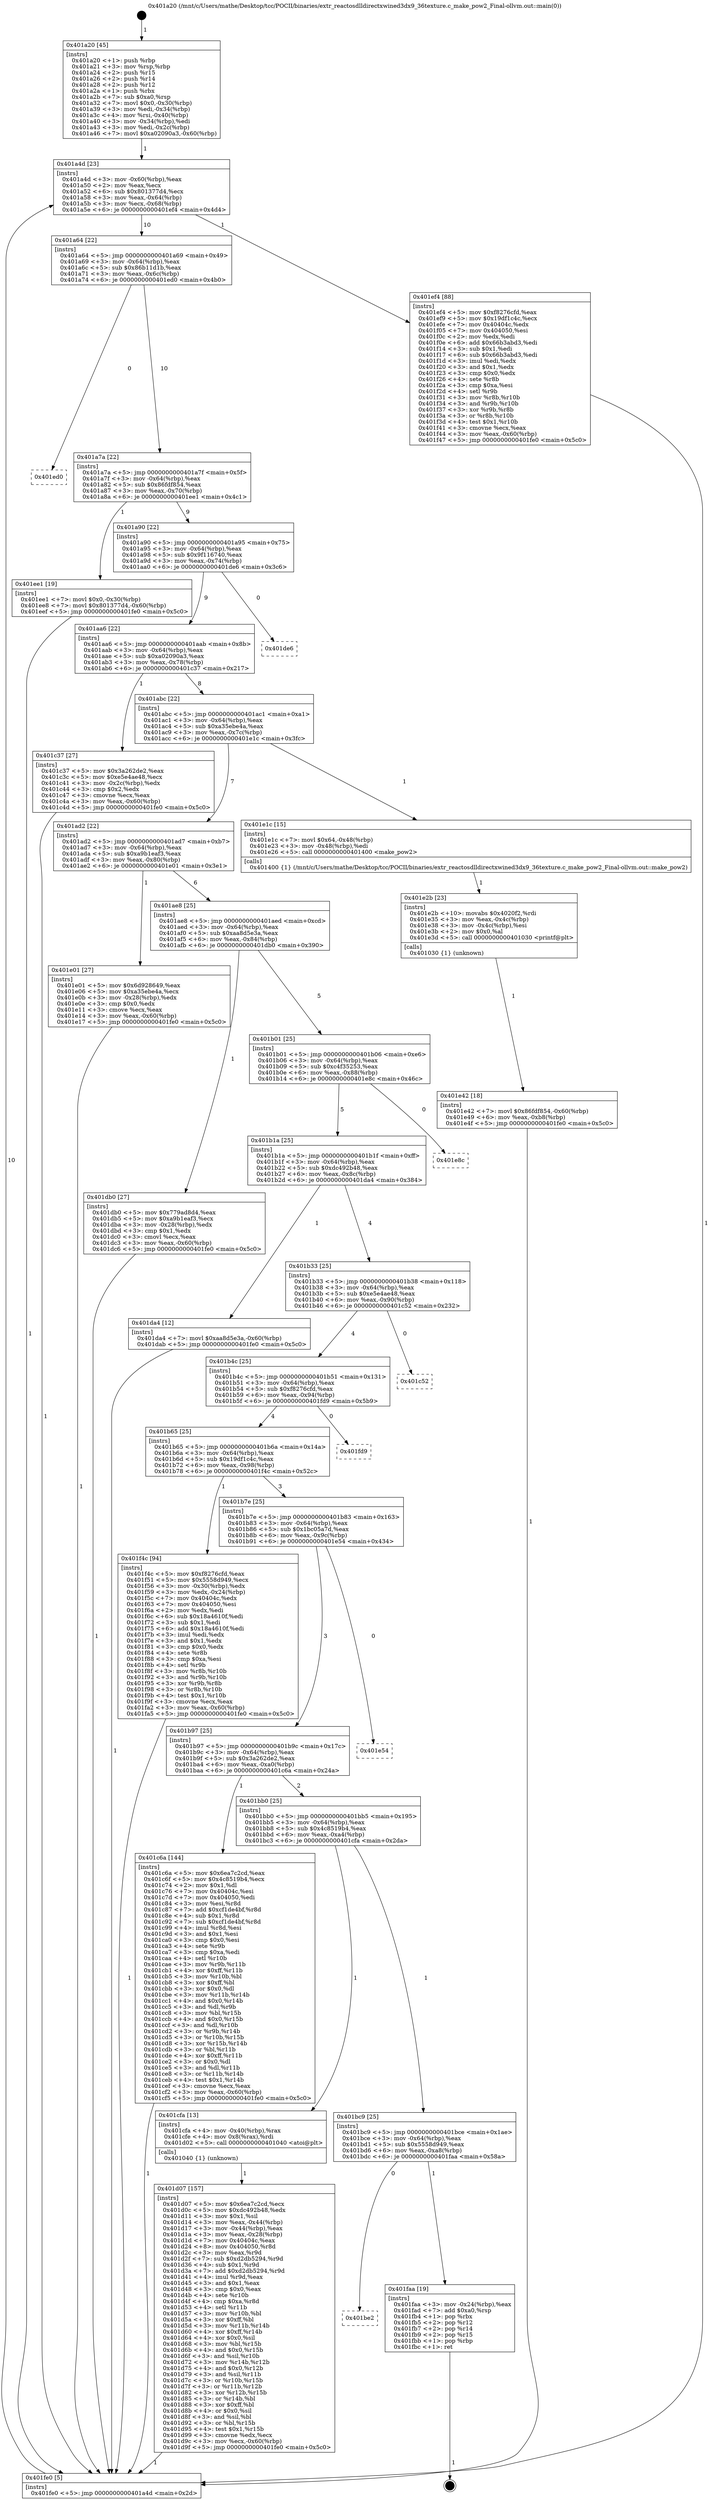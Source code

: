 digraph "0x401a20" {
  label = "0x401a20 (/mnt/c/Users/mathe/Desktop/tcc/POCII/binaries/extr_reactosdlldirectxwined3dx9_36texture.c_make_pow2_Final-ollvm.out::main(0))"
  labelloc = "t"
  node[shape=record]

  Entry [label="",width=0.3,height=0.3,shape=circle,fillcolor=black,style=filled]
  "0x401a4d" [label="{
     0x401a4d [23]\l
     | [instrs]\l
     &nbsp;&nbsp;0x401a4d \<+3\>: mov -0x60(%rbp),%eax\l
     &nbsp;&nbsp;0x401a50 \<+2\>: mov %eax,%ecx\l
     &nbsp;&nbsp;0x401a52 \<+6\>: sub $0x801377d4,%ecx\l
     &nbsp;&nbsp;0x401a58 \<+3\>: mov %eax,-0x64(%rbp)\l
     &nbsp;&nbsp;0x401a5b \<+3\>: mov %ecx,-0x68(%rbp)\l
     &nbsp;&nbsp;0x401a5e \<+6\>: je 0000000000401ef4 \<main+0x4d4\>\l
  }"]
  "0x401ef4" [label="{
     0x401ef4 [88]\l
     | [instrs]\l
     &nbsp;&nbsp;0x401ef4 \<+5\>: mov $0xf8276cfd,%eax\l
     &nbsp;&nbsp;0x401ef9 \<+5\>: mov $0x19df1c4c,%ecx\l
     &nbsp;&nbsp;0x401efe \<+7\>: mov 0x40404c,%edx\l
     &nbsp;&nbsp;0x401f05 \<+7\>: mov 0x404050,%esi\l
     &nbsp;&nbsp;0x401f0c \<+2\>: mov %edx,%edi\l
     &nbsp;&nbsp;0x401f0e \<+6\>: add $0x66b3abd3,%edi\l
     &nbsp;&nbsp;0x401f14 \<+3\>: sub $0x1,%edi\l
     &nbsp;&nbsp;0x401f17 \<+6\>: sub $0x66b3abd3,%edi\l
     &nbsp;&nbsp;0x401f1d \<+3\>: imul %edi,%edx\l
     &nbsp;&nbsp;0x401f20 \<+3\>: and $0x1,%edx\l
     &nbsp;&nbsp;0x401f23 \<+3\>: cmp $0x0,%edx\l
     &nbsp;&nbsp;0x401f26 \<+4\>: sete %r8b\l
     &nbsp;&nbsp;0x401f2a \<+3\>: cmp $0xa,%esi\l
     &nbsp;&nbsp;0x401f2d \<+4\>: setl %r9b\l
     &nbsp;&nbsp;0x401f31 \<+3\>: mov %r8b,%r10b\l
     &nbsp;&nbsp;0x401f34 \<+3\>: and %r9b,%r10b\l
     &nbsp;&nbsp;0x401f37 \<+3\>: xor %r9b,%r8b\l
     &nbsp;&nbsp;0x401f3a \<+3\>: or %r8b,%r10b\l
     &nbsp;&nbsp;0x401f3d \<+4\>: test $0x1,%r10b\l
     &nbsp;&nbsp;0x401f41 \<+3\>: cmovne %ecx,%eax\l
     &nbsp;&nbsp;0x401f44 \<+3\>: mov %eax,-0x60(%rbp)\l
     &nbsp;&nbsp;0x401f47 \<+5\>: jmp 0000000000401fe0 \<main+0x5c0\>\l
  }"]
  "0x401a64" [label="{
     0x401a64 [22]\l
     | [instrs]\l
     &nbsp;&nbsp;0x401a64 \<+5\>: jmp 0000000000401a69 \<main+0x49\>\l
     &nbsp;&nbsp;0x401a69 \<+3\>: mov -0x64(%rbp),%eax\l
     &nbsp;&nbsp;0x401a6c \<+5\>: sub $0x86b11d1b,%eax\l
     &nbsp;&nbsp;0x401a71 \<+3\>: mov %eax,-0x6c(%rbp)\l
     &nbsp;&nbsp;0x401a74 \<+6\>: je 0000000000401ed0 \<main+0x4b0\>\l
  }"]
  Exit [label="",width=0.3,height=0.3,shape=circle,fillcolor=black,style=filled,peripheries=2]
  "0x401ed0" [label="{
     0x401ed0\l
  }", style=dashed]
  "0x401a7a" [label="{
     0x401a7a [22]\l
     | [instrs]\l
     &nbsp;&nbsp;0x401a7a \<+5\>: jmp 0000000000401a7f \<main+0x5f\>\l
     &nbsp;&nbsp;0x401a7f \<+3\>: mov -0x64(%rbp),%eax\l
     &nbsp;&nbsp;0x401a82 \<+5\>: sub $0x86fdf854,%eax\l
     &nbsp;&nbsp;0x401a87 \<+3\>: mov %eax,-0x70(%rbp)\l
     &nbsp;&nbsp;0x401a8a \<+6\>: je 0000000000401ee1 \<main+0x4c1\>\l
  }"]
  "0x401be2" [label="{
     0x401be2\l
  }", style=dashed]
  "0x401ee1" [label="{
     0x401ee1 [19]\l
     | [instrs]\l
     &nbsp;&nbsp;0x401ee1 \<+7\>: movl $0x0,-0x30(%rbp)\l
     &nbsp;&nbsp;0x401ee8 \<+7\>: movl $0x801377d4,-0x60(%rbp)\l
     &nbsp;&nbsp;0x401eef \<+5\>: jmp 0000000000401fe0 \<main+0x5c0\>\l
  }"]
  "0x401a90" [label="{
     0x401a90 [22]\l
     | [instrs]\l
     &nbsp;&nbsp;0x401a90 \<+5\>: jmp 0000000000401a95 \<main+0x75\>\l
     &nbsp;&nbsp;0x401a95 \<+3\>: mov -0x64(%rbp),%eax\l
     &nbsp;&nbsp;0x401a98 \<+5\>: sub $0x9f116740,%eax\l
     &nbsp;&nbsp;0x401a9d \<+3\>: mov %eax,-0x74(%rbp)\l
     &nbsp;&nbsp;0x401aa0 \<+6\>: je 0000000000401de6 \<main+0x3c6\>\l
  }"]
  "0x401faa" [label="{
     0x401faa [19]\l
     | [instrs]\l
     &nbsp;&nbsp;0x401faa \<+3\>: mov -0x24(%rbp),%eax\l
     &nbsp;&nbsp;0x401fad \<+7\>: add $0xa0,%rsp\l
     &nbsp;&nbsp;0x401fb4 \<+1\>: pop %rbx\l
     &nbsp;&nbsp;0x401fb5 \<+2\>: pop %r12\l
     &nbsp;&nbsp;0x401fb7 \<+2\>: pop %r14\l
     &nbsp;&nbsp;0x401fb9 \<+2\>: pop %r15\l
     &nbsp;&nbsp;0x401fbb \<+1\>: pop %rbp\l
     &nbsp;&nbsp;0x401fbc \<+1\>: ret\l
  }"]
  "0x401de6" [label="{
     0x401de6\l
  }", style=dashed]
  "0x401aa6" [label="{
     0x401aa6 [22]\l
     | [instrs]\l
     &nbsp;&nbsp;0x401aa6 \<+5\>: jmp 0000000000401aab \<main+0x8b\>\l
     &nbsp;&nbsp;0x401aab \<+3\>: mov -0x64(%rbp),%eax\l
     &nbsp;&nbsp;0x401aae \<+5\>: sub $0xa02090a3,%eax\l
     &nbsp;&nbsp;0x401ab3 \<+3\>: mov %eax,-0x78(%rbp)\l
     &nbsp;&nbsp;0x401ab6 \<+6\>: je 0000000000401c37 \<main+0x217\>\l
  }"]
  "0x401e42" [label="{
     0x401e42 [18]\l
     | [instrs]\l
     &nbsp;&nbsp;0x401e42 \<+7\>: movl $0x86fdf854,-0x60(%rbp)\l
     &nbsp;&nbsp;0x401e49 \<+6\>: mov %eax,-0xb8(%rbp)\l
     &nbsp;&nbsp;0x401e4f \<+5\>: jmp 0000000000401fe0 \<main+0x5c0\>\l
  }"]
  "0x401c37" [label="{
     0x401c37 [27]\l
     | [instrs]\l
     &nbsp;&nbsp;0x401c37 \<+5\>: mov $0x3a262de2,%eax\l
     &nbsp;&nbsp;0x401c3c \<+5\>: mov $0xe5e4ae48,%ecx\l
     &nbsp;&nbsp;0x401c41 \<+3\>: mov -0x2c(%rbp),%edx\l
     &nbsp;&nbsp;0x401c44 \<+3\>: cmp $0x2,%edx\l
     &nbsp;&nbsp;0x401c47 \<+3\>: cmovne %ecx,%eax\l
     &nbsp;&nbsp;0x401c4a \<+3\>: mov %eax,-0x60(%rbp)\l
     &nbsp;&nbsp;0x401c4d \<+5\>: jmp 0000000000401fe0 \<main+0x5c0\>\l
  }"]
  "0x401abc" [label="{
     0x401abc [22]\l
     | [instrs]\l
     &nbsp;&nbsp;0x401abc \<+5\>: jmp 0000000000401ac1 \<main+0xa1\>\l
     &nbsp;&nbsp;0x401ac1 \<+3\>: mov -0x64(%rbp),%eax\l
     &nbsp;&nbsp;0x401ac4 \<+5\>: sub $0xa35ebe4a,%eax\l
     &nbsp;&nbsp;0x401ac9 \<+3\>: mov %eax,-0x7c(%rbp)\l
     &nbsp;&nbsp;0x401acc \<+6\>: je 0000000000401e1c \<main+0x3fc\>\l
  }"]
  "0x401fe0" [label="{
     0x401fe0 [5]\l
     | [instrs]\l
     &nbsp;&nbsp;0x401fe0 \<+5\>: jmp 0000000000401a4d \<main+0x2d\>\l
  }"]
  "0x401a20" [label="{
     0x401a20 [45]\l
     | [instrs]\l
     &nbsp;&nbsp;0x401a20 \<+1\>: push %rbp\l
     &nbsp;&nbsp;0x401a21 \<+3\>: mov %rsp,%rbp\l
     &nbsp;&nbsp;0x401a24 \<+2\>: push %r15\l
     &nbsp;&nbsp;0x401a26 \<+2\>: push %r14\l
     &nbsp;&nbsp;0x401a28 \<+2\>: push %r12\l
     &nbsp;&nbsp;0x401a2a \<+1\>: push %rbx\l
     &nbsp;&nbsp;0x401a2b \<+7\>: sub $0xa0,%rsp\l
     &nbsp;&nbsp;0x401a32 \<+7\>: movl $0x0,-0x30(%rbp)\l
     &nbsp;&nbsp;0x401a39 \<+3\>: mov %edi,-0x34(%rbp)\l
     &nbsp;&nbsp;0x401a3c \<+4\>: mov %rsi,-0x40(%rbp)\l
     &nbsp;&nbsp;0x401a40 \<+3\>: mov -0x34(%rbp),%edi\l
     &nbsp;&nbsp;0x401a43 \<+3\>: mov %edi,-0x2c(%rbp)\l
     &nbsp;&nbsp;0x401a46 \<+7\>: movl $0xa02090a3,-0x60(%rbp)\l
  }"]
  "0x401e2b" [label="{
     0x401e2b [23]\l
     | [instrs]\l
     &nbsp;&nbsp;0x401e2b \<+10\>: movabs $0x4020f2,%rdi\l
     &nbsp;&nbsp;0x401e35 \<+3\>: mov %eax,-0x4c(%rbp)\l
     &nbsp;&nbsp;0x401e38 \<+3\>: mov -0x4c(%rbp),%esi\l
     &nbsp;&nbsp;0x401e3b \<+2\>: mov $0x0,%al\l
     &nbsp;&nbsp;0x401e3d \<+5\>: call 0000000000401030 \<printf@plt\>\l
     | [calls]\l
     &nbsp;&nbsp;0x401030 \{1\} (unknown)\l
  }"]
  "0x401e1c" [label="{
     0x401e1c [15]\l
     | [instrs]\l
     &nbsp;&nbsp;0x401e1c \<+7\>: movl $0x64,-0x48(%rbp)\l
     &nbsp;&nbsp;0x401e23 \<+3\>: mov -0x48(%rbp),%edi\l
     &nbsp;&nbsp;0x401e26 \<+5\>: call 0000000000401400 \<make_pow2\>\l
     | [calls]\l
     &nbsp;&nbsp;0x401400 \{1\} (/mnt/c/Users/mathe/Desktop/tcc/POCII/binaries/extr_reactosdlldirectxwined3dx9_36texture.c_make_pow2_Final-ollvm.out::make_pow2)\l
  }"]
  "0x401ad2" [label="{
     0x401ad2 [22]\l
     | [instrs]\l
     &nbsp;&nbsp;0x401ad2 \<+5\>: jmp 0000000000401ad7 \<main+0xb7\>\l
     &nbsp;&nbsp;0x401ad7 \<+3\>: mov -0x64(%rbp),%eax\l
     &nbsp;&nbsp;0x401ada \<+5\>: sub $0xa9b1eaf3,%eax\l
     &nbsp;&nbsp;0x401adf \<+3\>: mov %eax,-0x80(%rbp)\l
     &nbsp;&nbsp;0x401ae2 \<+6\>: je 0000000000401e01 \<main+0x3e1\>\l
  }"]
  "0x401d07" [label="{
     0x401d07 [157]\l
     | [instrs]\l
     &nbsp;&nbsp;0x401d07 \<+5\>: mov $0x6ea7c2cd,%ecx\l
     &nbsp;&nbsp;0x401d0c \<+5\>: mov $0xdc492b48,%edx\l
     &nbsp;&nbsp;0x401d11 \<+3\>: mov $0x1,%sil\l
     &nbsp;&nbsp;0x401d14 \<+3\>: mov %eax,-0x44(%rbp)\l
     &nbsp;&nbsp;0x401d17 \<+3\>: mov -0x44(%rbp),%eax\l
     &nbsp;&nbsp;0x401d1a \<+3\>: mov %eax,-0x28(%rbp)\l
     &nbsp;&nbsp;0x401d1d \<+7\>: mov 0x40404c,%eax\l
     &nbsp;&nbsp;0x401d24 \<+8\>: mov 0x404050,%r8d\l
     &nbsp;&nbsp;0x401d2c \<+3\>: mov %eax,%r9d\l
     &nbsp;&nbsp;0x401d2f \<+7\>: sub $0xd2db5294,%r9d\l
     &nbsp;&nbsp;0x401d36 \<+4\>: sub $0x1,%r9d\l
     &nbsp;&nbsp;0x401d3a \<+7\>: add $0xd2db5294,%r9d\l
     &nbsp;&nbsp;0x401d41 \<+4\>: imul %r9d,%eax\l
     &nbsp;&nbsp;0x401d45 \<+3\>: and $0x1,%eax\l
     &nbsp;&nbsp;0x401d48 \<+3\>: cmp $0x0,%eax\l
     &nbsp;&nbsp;0x401d4b \<+4\>: sete %r10b\l
     &nbsp;&nbsp;0x401d4f \<+4\>: cmp $0xa,%r8d\l
     &nbsp;&nbsp;0x401d53 \<+4\>: setl %r11b\l
     &nbsp;&nbsp;0x401d57 \<+3\>: mov %r10b,%bl\l
     &nbsp;&nbsp;0x401d5a \<+3\>: xor $0xff,%bl\l
     &nbsp;&nbsp;0x401d5d \<+3\>: mov %r11b,%r14b\l
     &nbsp;&nbsp;0x401d60 \<+4\>: xor $0xff,%r14b\l
     &nbsp;&nbsp;0x401d64 \<+4\>: xor $0x0,%sil\l
     &nbsp;&nbsp;0x401d68 \<+3\>: mov %bl,%r15b\l
     &nbsp;&nbsp;0x401d6b \<+4\>: and $0x0,%r15b\l
     &nbsp;&nbsp;0x401d6f \<+3\>: and %sil,%r10b\l
     &nbsp;&nbsp;0x401d72 \<+3\>: mov %r14b,%r12b\l
     &nbsp;&nbsp;0x401d75 \<+4\>: and $0x0,%r12b\l
     &nbsp;&nbsp;0x401d79 \<+3\>: and %sil,%r11b\l
     &nbsp;&nbsp;0x401d7c \<+3\>: or %r10b,%r15b\l
     &nbsp;&nbsp;0x401d7f \<+3\>: or %r11b,%r12b\l
     &nbsp;&nbsp;0x401d82 \<+3\>: xor %r12b,%r15b\l
     &nbsp;&nbsp;0x401d85 \<+3\>: or %r14b,%bl\l
     &nbsp;&nbsp;0x401d88 \<+3\>: xor $0xff,%bl\l
     &nbsp;&nbsp;0x401d8b \<+4\>: or $0x0,%sil\l
     &nbsp;&nbsp;0x401d8f \<+3\>: and %sil,%bl\l
     &nbsp;&nbsp;0x401d92 \<+3\>: or %bl,%r15b\l
     &nbsp;&nbsp;0x401d95 \<+4\>: test $0x1,%r15b\l
     &nbsp;&nbsp;0x401d99 \<+3\>: cmovne %edx,%ecx\l
     &nbsp;&nbsp;0x401d9c \<+3\>: mov %ecx,-0x60(%rbp)\l
     &nbsp;&nbsp;0x401d9f \<+5\>: jmp 0000000000401fe0 \<main+0x5c0\>\l
  }"]
  "0x401e01" [label="{
     0x401e01 [27]\l
     | [instrs]\l
     &nbsp;&nbsp;0x401e01 \<+5\>: mov $0x6d928649,%eax\l
     &nbsp;&nbsp;0x401e06 \<+5\>: mov $0xa35ebe4a,%ecx\l
     &nbsp;&nbsp;0x401e0b \<+3\>: mov -0x28(%rbp),%edx\l
     &nbsp;&nbsp;0x401e0e \<+3\>: cmp $0x0,%edx\l
     &nbsp;&nbsp;0x401e11 \<+3\>: cmove %ecx,%eax\l
     &nbsp;&nbsp;0x401e14 \<+3\>: mov %eax,-0x60(%rbp)\l
     &nbsp;&nbsp;0x401e17 \<+5\>: jmp 0000000000401fe0 \<main+0x5c0\>\l
  }"]
  "0x401ae8" [label="{
     0x401ae8 [25]\l
     | [instrs]\l
     &nbsp;&nbsp;0x401ae8 \<+5\>: jmp 0000000000401aed \<main+0xcd\>\l
     &nbsp;&nbsp;0x401aed \<+3\>: mov -0x64(%rbp),%eax\l
     &nbsp;&nbsp;0x401af0 \<+5\>: sub $0xaa8d5e3a,%eax\l
     &nbsp;&nbsp;0x401af5 \<+6\>: mov %eax,-0x84(%rbp)\l
     &nbsp;&nbsp;0x401afb \<+6\>: je 0000000000401db0 \<main+0x390\>\l
  }"]
  "0x401bc9" [label="{
     0x401bc9 [25]\l
     | [instrs]\l
     &nbsp;&nbsp;0x401bc9 \<+5\>: jmp 0000000000401bce \<main+0x1ae\>\l
     &nbsp;&nbsp;0x401bce \<+3\>: mov -0x64(%rbp),%eax\l
     &nbsp;&nbsp;0x401bd1 \<+5\>: sub $0x5558d949,%eax\l
     &nbsp;&nbsp;0x401bd6 \<+6\>: mov %eax,-0xa8(%rbp)\l
     &nbsp;&nbsp;0x401bdc \<+6\>: je 0000000000401faa \<main+0x58a\>\l
  }"]
  "0x401db0" [label="{
     0x401db0 [27]\l
     | [instrs]\l
     &nbsp;&nbsp;0x401db0 \<+5\>: mov $0x779ad8d4,%eax\l
     &nbsp;&nbsp;0x401db5 \<+5\>: mov $0xa9b1eaf3,%ecx\l
     &nbsp;&nbsp;0x401dba \<+3\>: mov -0x28(%rbp),%edx\l
     &nbsp;&nbsp;0x401dbd \<+3\>: cmp $0x1,%edx\l
     &nbsp;&nbsp;0x401dc0 \<+3\>: cmovl %ecx,%eax\l
     &nbsp;&nbsp;0x401dc3 \<+3\>: mov %eax,-0x60(%rbp)\l
     &nbsp;&nbsp;0x401dc6 \<+5\>: jmp 0000000000401fe0 \<main+0x5c0\>\l
  }"]
  "0x401b01" [label="{
     0x401b01 [25]\l
     | [instrs]\l
     &nbsp;&nbsp;0x401b01 \<+5\>: jmp 0000000000401b06 \<main+0xe6\>\l
     &nbsp;&nbsp;0x401b06 \<+3\>: mov -0x64(%rbp),%eax\l
     &nbsp;&nbsp;0x401b09 \<+5\>: sub $0xc4f35253,%eax\l
     &nbsp;&nbsp;0x401b0e \<+6\>: mov %eax,-0x88(%rbp)\l
     &nbsp;&nbsp;0x401b14 \<+6\>: je 0000000000401e8c \<main+0x46c\>\l
  }"]
  "0x401cfa" [label="{
     0x401cfa [13]\l
     | [instrs]\l
     &nbsp;&nbsp;0x401cfa \<+4\>: mov -0x40(%rbp),%rax\l
     &nbsp;&nbsp;0x401cfe \<+4\>: mov 0x8(%rax),%rdi\l
     &nbsp;&nbsp;0x401d02 \<+5\>: call 0000000000401040 \<atoi@plt\>\l
     | [calls]\l
     &nbsp;&nbsp;0x401040 \{1\} (unknown)\l
  }"]
  "0x401e8c" [label="{
     0x401e8c\l
  }", style=dashed]
  "0x401b1a" [label="{
     0x401b1a [25]\l
     | [instrs]\l
     &nbsp;&nbsp;0x401b1a \<+5\>: jmp 0000000000401b1f \<main+0xff\>\l
     &nbsp;&nbsp;0x401b1f \<+3\>: mov -0x64(%rbp),%eax\l
     &nbsp;&nbsp;0x401b22 \<+5\>: sub $0xdc492b48,%eax\l
     &nbsp;&nbsp;0x401b27 \<+6\>: mov %eax,-0x8c(%rbp)\l
     &nbsp;&nbsp;0x401b2d \<+6\>: je 0000000000401da4 \<main+0x384\>\l
  }"]
  "0x401bb0" [label="{
     0x401bb0 [25]\l
     | [instrs]\l
     &nbsp;&nbsp;0x401bb0 \<+5\>: jmp 0000000000401bb5 \<main+0x195\>\l
     &nbsp;&nbsp;0x401bb5 \<+3\>: mov -0x64(%rbp),%eax\l
     &nbsp;&nbsp;0x401bb8 \<+5\>: sub $0x4c8519b4,%eax\l
     &nbsp;&nbsp;0x401bbd \<+6\>: mov %eax,-0xa4(%rbp)\l
     &nbsp;&nbsp;0x401bc3 \<+6\>: je 0000000000401cfa \<main+0x2da\>\l
  }"]
  "0x401da4" [label="{
     0x401da4 [12]\l
     | [instrs]\l
     &nbsp;&nbsp;0x401da4 \<+7\>: movl $0xaa8d5e3a,-0x60(%rbp)\l
     &nbsp;&nbsp;0x401dab \<+5\>: jmp 0000000000401fe0 \<main+0x5c0\>\l
  }"]
  "0x401b33" [label="{
     0x401b33 [25]\l
     | [instrs]\l
     &nbsp;&nbsp;0x401b33 \<+5\>: jmp 0000000000401b38 \<main+0x118\>\l
     &nbsp;&nbsp;0x401b38 \<+3\>: mov -0x64(%rbp),%eax\l
     &nbsp;&nbsp;0x401b3b \<+5\>: sub $0xe5e4ae48,%eax\l
     &nbsp;&nbsp;0x401b40 \<+6\>: mov %eax,-0x90(%rbp)\l
     &nbsp;&nbsp;0x401b46 \<+6\>: je 0000000000401c52 \<main+0x232\>\l
  }"]
  "0x401c6a" [label="{
     0x401c6a [144]\l
     | [instrs]\l
     &nbsp;&nbsp;0x401c6a \<+5\>: mov $0x6ea7c2cd,%eax\l
     &nbsp;&nbsp;0x401c6f \<+5\>: mov $0x4c8519b4,%ecx\l
     &nbsp;&nbsp;0x401c74 \<+2\>: mov $0x1,%dl\l
     &nbsp;&nbsp;0x401c76 \<+7\>: mov 0x40404c,%esi\l
     &nbsp;&nbsp;0x401c7d \<+7\>: mov 0x404050,%edi\l
     &nbsp;&nbsp;0x401c84 \<+3\>: mov %esi,%r8d\l
     &nbsp;&nbsp;0x401c87 \<+7\>: add $0xcf1de4bf,%r8d\l
     &nbsp;&nbsp;0x401c8e \<+4\>: sub $0x1,%r8d\l
     &nbsp;&nbsp;0x401c92 \<+7\>: sub $0xcf1de4bf,%r8d\l
     &nbsp;&nbsp;0x401c99 \<+4\>: imul %r8d,%esi\l
     &nbsp;&nbsp;0x401c9d \<+3\>: and $0x1,%esi\l
     &nbsp;&nbsp;0x401ca0 \<+3\>: cmp $0x0,%esi\l
     &nbsp;&nbsp;0x401ca3 \<+4\>: sete %r9b\l
     &nbsp;&nbsp;0x401ca7 \<+3\>: cmp $0xa,%edi\l
     &nbsp;&nbsp;0x401caa \<+4\>: setl %r10b\l
     &nbsp;&nbsp;0x401cae \<+3\>: mov %r9b,%r11b\l
     &nbsp;&nbsp;0x401cb1 \<+4\>: xor $0xff,%r11b\l
     &nbsp;&nbsp;0x401cb5 \<+3\>: mov %r10b,%bl\l
     &nbsp;&nbsp;0x401cb8 \<+3\>: xor $0xff,%bl\l
     &nbsp;&nbsp;0x401cbb \<+3\>: xor $0x0,%dl\l
     &nbsp;&nbsp;0x401cbe \<+3\>: mov %r11b,%r14b\l
     &nbsp;&nbsp;0x401cc1 \<+4\>: and $0x0,%r14b\l
     &nbsp;&nbsp;0x401cc5 \<+3\>: and %dl,%r9b\l
     &nbsp;&nbsp;0x401cc8 \<+3\>: mov %bl,%r15b\l
     &nbsp;&nbsp;0x401ccb \<+4\>: and $0x0,%r15b\l
     &nbsp;&nbsp;0x401ccf \<+3\>: and %dl,%r10b\l
     &nbsp;&nbsp;0x401cd2 \<+3\>: or %r9b,%r14b\l
     &nbsp;&nbsp;0x401cd5 \<+3\>: or %r10b,%r15b\l
     &nbsp;&nbsp;0x401cd8 \<+3\>: xor %r15b,%r14b\l
     &nbsp;&nbsp;0x401cdb \<+3\>: or %bl,%r11b\l
     &nbsp;&nbsp;0x401cde \<+4\>: xor $0xff,%r11b\l
     &nbsp;&nbsp;0x401ce2 \<+3\>: or $0x0,%dl\l
     &nbsp;&nbsp;0x401ce5 \<+3\>: and %dl,%r11b\l
     &nbsp;&nbsp;0x401ce8 \<+3\>: or %r11b,%r14b\l
     &nbsp;&nbsp;0x401ceb \<+4\>: test $0x1,%r14b\l
     &nbsp;&nbsp;0x401cef \<+3\>: cmovne %ecx,%eax\l
     &nbsp;&nbsp;0x401cf2 \<+3\>: mov %eax,-0x60(%rbp)\l
     &nbsp;&nbsp;0x401cf5 \<+5\>: jmp 0000000000401fe0 \<main+0x5c0\>\l
  }"]
  "0x401c52" [label="{
     0x401c52\l
  }", style=dashed]
  "0x401b4c" [label="{
     0x401b4c [25]\l
     | [instrs]\l
     &nbsp;&nbsp;0x401b4c \<+5\>: jmp 0000000000401b51 \<main+0x131\>\l
     &nbsp;&nbsp;0x401b51 \<+3\>: mov -0x64(%rbp),%eax\l
     &nbsp;&nbsp;0x401b54 \<+5\>: sub $0xf8276cfd,%eax\l
     &nbsp;&nbsp;0x401b59 \<+6\>: mov %eax,-0x94(%rbp)\l
     &nbsp;&nbsp;0x401b5f \<+6\>: je 0000000000401fd9 \<main+0x5b9\>\l
  }"]
  "0x401b97" [label="{
     0x401b97 [25]\l
     | [instrs]\l
     &nbsp;&nbsp;0x401b97 \<+5\>: jmp 0000000000401b9c \<main+0x17c\>\l
     &nbsp;&nbsp;0x401b9c \<+3\>: mov -0x64(%rbp),%eax\l
     &nbsp;&nbsp;0x401b9f \<+5\>: sub $0x3a262de2,%eax\l
     &nbsp;&nbsp;0x401ba4 \<+6\>: mov %eax,-0xa0(%rbp)\l
     &nbsp;&nbsp;0x401baa \<+6\>: je 0000000000401c6a \<main+0x24a\>\l
  }"]
  "0x401fd9" [label="{
     0x401fd9\l
  }", style=dashed]
  "0x401b65" [label="{
     0x401b65 [25]\l
     | [instrs]\l
     &nbsp;&nbsp;0x401b65 \<+5\>: jmp 0000000000401b6a \<main+0x14a\>\l
     &nbsp;&nbsp;0x401b6a \<+3\>: mov -0x64(%rbp),%eax\l
     &nbsp;&nbsp;0x401b6d \<+5\>: sub $0x19df1c4c,%eax\l
     &nbsp;&nbsp;0x401b72 \<+6\>: mov %eax,-0x98(%rbp)\l
     &nbsp;&nbsp;0x401b78 \<+6\>: je 0000000000401f4c \<main+0x52c\>\l
  }"]
  "0x401e54" [label="{
     0x401e54\l
  }", style=dashed]
  "0x401f4c" [label="{
     0x401f4c [94]\l
     | [instrs]\l
     &nbsp;&nbsp;0x401f4c \<+5\>: mov $0xf8276cfd,%eax\l
     &nbsp;&nbsp;0x401f51 \<+5\>: mov $0x5558d949,%ecx\l
     &nbsp;&nbsp;0x401f56 \<+3\>: mov -0x30(%rbp),%edx\l
     &nbsp;&nbsp;0x401f59 \<+3\>: mov %edx,-0x24(%rbp)\l
     &nbsp;&nbsp;0x401f5c \<+7\>: mov 0x40404c,%edx\l
     &nbsp;&nbsp;0x401f63 \<+7\>: mov 0x404050,%esi\l
     &nbsp;&nbsp;0x401f6a \<+2\>: mov %edx,%edi\l
     &nbsp;&nbsp;0x401f6c \<+6\>: sub $0x18a4610f,%edi\l
     &nbsp;&nbsp;0x401f72 \<+3\>: sub $0x1,%edi\l
     &nbsp;&nbsp;0x401f75 \<+6\>: add $0x18a4610f,%edi\l
     &nbsp;&nbsp;0x401f7b \<+3\>: imul %edi,%edx\l
     &nbsp;&nbsp;0x401f7e \<+3\>: and $0x1,%edx\l
     &nbsp;&nbsp;0x401f81 \<+3\>: cmp $0x0,%edx\l
     &nbsp;&nbsp;0x401f84 \<+4\>: sete %r8b\l
     &nbsp;&nbsp;0x401f88 \<+3\>: cmp $0xa,%esi\l
     &nbsp;&nbsp;0x401f8b \<+4\>: setl %r9b\l
     &nbsp;&nbsp;0x401f8f \<+3\>: mov %r8b,%r10b\l
     &nbsp;&nbsp;0x401f92 \<+3\>: and %r9b,%r10b\l
     &nbsp;&nbsp;0x401f95 \<+3\>: xor %r9b,%r8b\l
     &nbsp;&nbsp;0x401f98 \<+3\>: or %r8b,%r10b\l
     &nbsp;&nbsp;0x401f9b \<+4\>: test $0x1,%r10b\l
     &nbsp;&nbsp;0x401f9f \<+3\>: cmovne %ecx,%eax\l
     &nbsp;&nbsp;0x401fa2 \<+3\>: mov %eax,-0x60(%rbp)\l
     &nbsp;&nbsp;0x401fa5 \<+5\>: jmp 0000000000401fe0 \<main+0x5c0\>\l
  }"]
  "0x401b7e" [label="{
     0x401b7e [25]\l
     | [instrs]\l
     &nbsp;&nbsp;0x401b7e \<+5\>: jmp 0000000000401b83 \<main+0x163\>\l
     &nbsp;&nbsp;0x401b83 \<+3\>: mov -0x64(%rbp),%eax\l
     &nbsp;&nbsp;0x401b86 \<+5\>: sub $0x1bc05a7d,%eax\l
     &nbsp;&nbsp;0x401b8b \<+6\>: mov %eax,-0x9c(%rbp)\l
     &nbsp;&nbsp;0x401b91 \<+6\>: je 0000000000401e54 \<main+0x434\>\l
  }"]
  Entry -> "0x401a20" [label=" 1"]
  "0x401a4d" -> "0x401ef4" [label=" 1"]
  "0x401a4d" -> "0x401a64" [label=" 10"]
  "0x401faa" -> Exit [label=" 1"]
  "0x401a64" -> "0x401ed0" [label=" 0"]
  "0x401a64" -> "0x401a7a" [label=" 10"]
  "0x401bc9" -> "0x401be2" [label=" 0"]
  "0x401a7a" -> "0x401ee1" [label=" 1"]
  "0x401a7a" -> "0x401a90" [label=" 9"]
  "0x401bc9" -> "0x401faa" [label=" 1"]
  "0x401a90" -> "0x401de6" [label=" 0"]
  "0x401a90" -> "0x401aa6" [label=" 9"]
  "0x401f4c" -> "0x401fe0" [label=" 1"]
  "0x401aa6" -> "0x401c37" [label=" 1"]
  "0x401aa6" -> "0x401abc" [label=" 8"]
  "0x401c37" -> "0x401fe0" [label=" 1"]
  "0x401a20" -> "0x401a4d" [label=" 1"]
  "0x401fe0" -> "0x401a4d" [label=" 10"]
  "0x401ef4" -> "0x401fe0" [label=" 1"]
  "0x401abc" -> "0x401e1c" [label=" 1"]
  "0x401abc" -> "0x401ad2" [label=" 7"]
  "0x401ee1" -> "0x401fe0" [label=" 1"]
  "0x401ad2" -> "0x401e01" [label=" 1"]
  "0x401ad2" -> "0x401ae8" [label=" 6"]
  "0x401e42" -> "0x401fe0" [label=" 1"]
  "0x401ae8" -> "0x401db0" [label=" 1"]
  "0x401ae8" -> "0x401b01" [label=" 5"]
  "0x401e2b" -> "0x401e42" [label=" 1"]
  "0x401b01" -> "0x401e8c" [label=" 0"]
  "0x401b01" -> "0x401b1a" [label=" 5"]
  "0x401e1c" -> "0x401e2b" [label=" 1"]
  "0x401b1a" -> "0x401da4" [label=" 1"]
  "0x401b1a" -> "0x401b33" [label=" 4"]
  "0x401db0" -> "0x401fe0" [label=" 1"]
  "0x401b33" -> "0x401c52" [label=" 0"]
  "0x401b33" -> "0x401b4c" [label=" 4"]
  "0x401da4" -> "0x401fe0" [label=" 1"]
  "0x401b4c" -> "0x401fd9" [label=" 0"]
  "0x401b4c" -> "0x401b65" [label=" 4"]
  "0x401cfa" -> "0x401d07" [label=" 1"]
  "0x401b65" -> "0x401f4c" [label=" 1"]
  "0x401b65" -> "0x401b7e" [label=" 3"]
  "0x401bb0" -> "0x401bc9" [label=" 1"]
  "0x401b7e" -> "0x401e54" [label=" 0"]
  "0x401b7e" -> "0x401b97" [label=" 3"]
  "0x401d07" -> "0x401fe0" [label=" 1"]
  "0x401b97" -> "0x401c6a" [label=" 1"]
  "0x401b97" -> "0x401bb0" [label=" 2"]
  "0x401c6a" -> "0x401fe0" [label=" 1"]
  "0x401e01" -> "0x401fe0" [label=" 1"]
  "0x401bb0" -> "0x401cfa" [label=" 1"]
}
